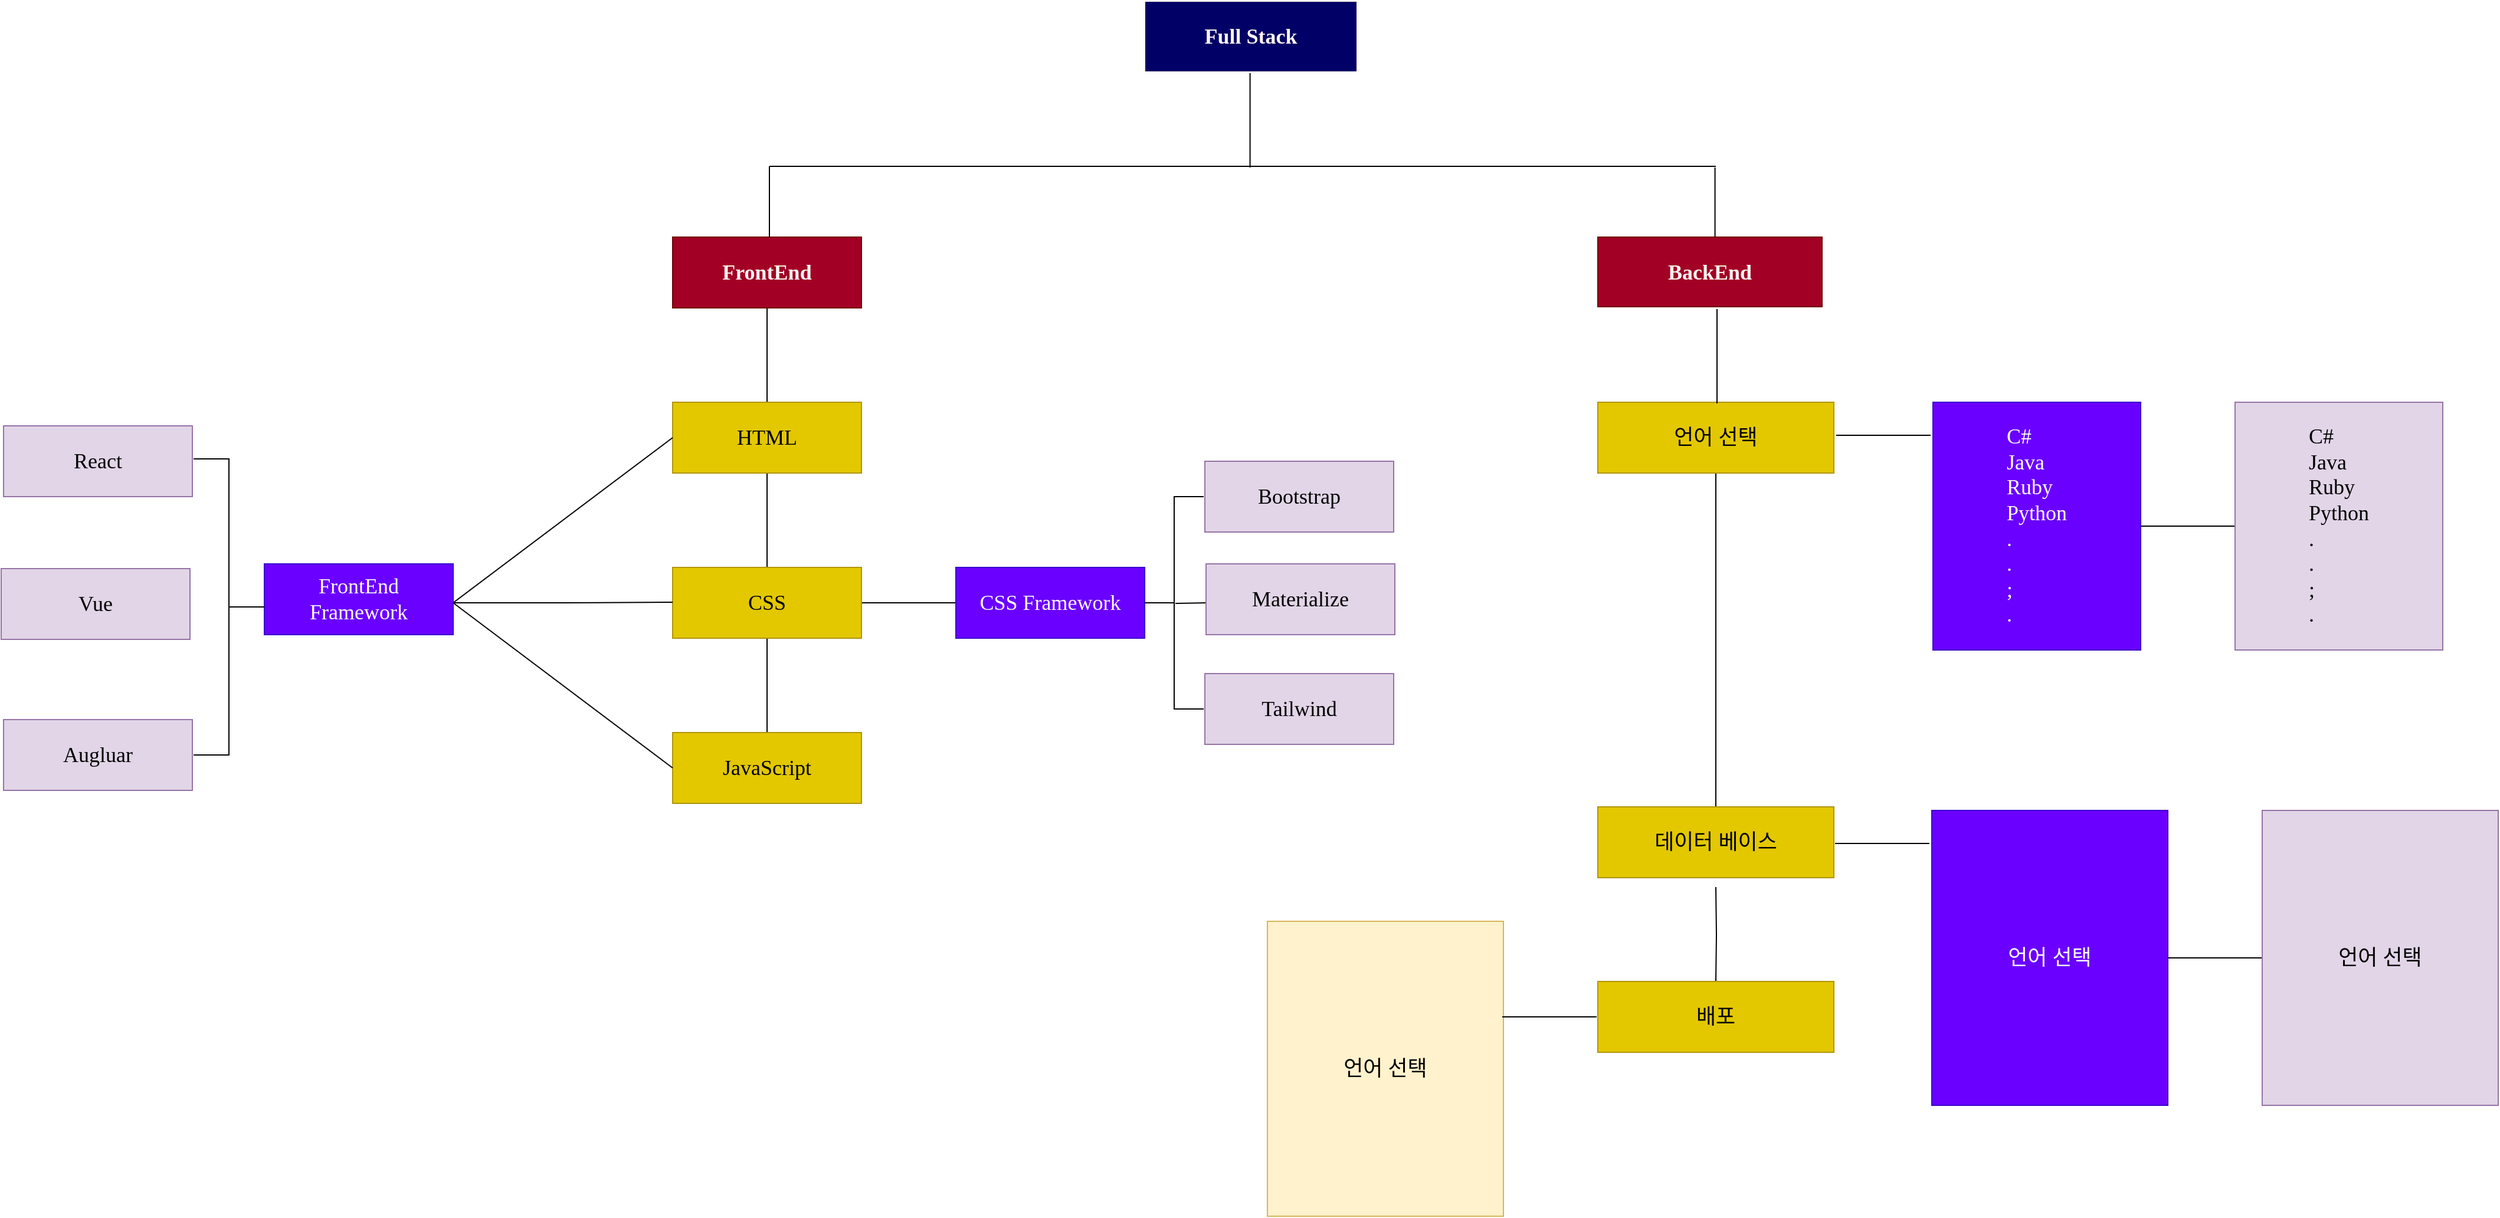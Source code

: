 <mxfile version="20.2.5" type="device"><diagram id="aKjk7XANK81VvIUcn2bu" name="페이지-1"><mxGraphModel dx="2858" dy="1134" grid="1" gridSize="10" guides="1" tooltips="1" connect="1" arrows="1" fold="1" page="1" pageScale="1" pageWidth="827" pageHeight="1169" math="0" shadow="0"><root><mxCell id="0"/><mxCell id="1" parent="0"/><mxCell id="5PSv23S-yrqf3vLl2GC1-1" value="&lt;font color=&quot;#fff4f2&quot; face=&quot;Comic Sans MS&quot; style=&quot;font-size: 18px;&quot;&gt;&lt;b&gt;Full Stack&lt;/b&gt;&lt;/font&gt;" style="rounded=0;whiteSpace=wrap;html=1;fillColor=#000066;strokeColor=#FFFBED;" parent="1" vertex="1"><mxGeometry x="586" y="120" width="180" height="60" as="geometry"/></mxCell><mxCell id="H3toi9bzBC9ThunJ7f-J-1" value="" style="endArrow=none;html=1;rounded=0;fontFamily=Comic Sans MS;fontSize=18;" parent="1" edge="1"><mxGeometry width="50" height="50" relative="1" as="geometry"><mxPoint x="675.29" y="261" as="sourcePoint"/><mxPoint x="675.29" y="181" as="targetPoint"/></mxGeometry></mxCell><mxCell id="H3toi9bzBC9ThunJ7f-J-10" value="" style="edgeStyle=orthogonalEdgeStyle;rounded=0;orthogonalLoop=1;jettySize=auto;html=1;fontFamily=Comic Sans MS;fontSize=18;endArrow=none;endFill=0;" parent="1" source="H3toi9bzBC9ThunJ7f-J-2" target="H3toi9bzBC9ThunJ7f-J-9" edge="1"><mxGeometry relative="1" as="geometry"/></mxCell><mxCell id="H3toi9bzBC9ThunJ7f-J-2" value="&lt;b&gt;&lt;font color=&quot;#fff4f2&quot;&gt;FrontEnd&lt;/font&gt;&lt;/b&gt;" style="rounded=0;whiteSpace=wrap;html=1;fontFamily=Comic Sans MS;fontSize=18;strokeColor=#6F0000;fillColor=#a20025;fontColor=#ffffff;" parent="1" vertex="1"><mxGeometry x="186" y="320" width="160" height="60" as="geometry"/></mxCell><mxCell id="H3toi9bzBC9ThunJ7f-J-4" value="" style="endArrow=none;html=1;rounded=0;fontFamily=Comic Sans MS;fontSize=18;" parent="1" edge="1"><mxGeometry width="50" height="50" relative="1" as="geometry"><mxPoint x="268" y="260" as="sourcePoint"/><mxPoint x="1070" y="260" as="targetPoint"/></mxGeometry></mxCell><mxCell id="H3toi9bzBC9ThunJ7f-J-5" value="" style="endArrow=none;html=1;rounded=0;fontFamily=Comic Sans MS;fontSize=18;" parent="1" edge="1"><mxGeometry width="50" height="50" relative="1" as="geometry"><mxPoint x="268" y="320" as="sourcePoint"/><mxPoint x="268" y="260" as="targetPoint"/></mxGeometry></mxCell><mxCell id="H3toi9bzBC9ThunJ7f-J-6" value="" style="endArrow=none;html=1;rounded=0;fontFamily=Comic Sans MS;fontSize=18;" parent="1" edge="1"><mxGeometry width="50" height="50" relative="1" as="geometry"><mxPoint x="1069.29" y="321" as="sourcePoint"/><mxPoint x="1069.29" y="261" as="targetPoint"/></mxGeometry></mxCell><mxCell id="H3toi9bzBC9ThunJ7f-J-7" value="&lt;b&gt;&lt;font color=&quot;#fff4f2&quot;&gt;BackEnd&lt;/font&gt;&lt;/b&gt;" style="rounded=0;whiteSpace=wrap;html=1;fontFamily=Comic Sans MS;fontSize=18;fillColor=#a20025;strokeColor=#6F0000;fontColor=#ffffff;" parent="1" vertex="1"><mxGeometry x="970" y="320" width="190" height="59" as="geometry"/></mxCell><mxCell id="H3toi9bzBC9ThunJ7f-J-12" value="" style="edgeStyle=orthogonalEdgeStyle;rounded=0;orthogonalLoop=1;jettySize=auto;html=1;fontFamily=Comic Sans MS;fontSize=18;endArrow=none;endFill=0;" parent="1" source="H3toi9bzBC9ThunJ7f-J-9" target="H3toi9bzBC9ThunJ7f-J-11" edge="1"><mxGeometry relative="1" as="geometry"/></mxCell><mxCell id="H3toi9bzBC9ThunJ7f-J-9" value="HTML" style="rounded=0;whiteSpace=wrap;html=1;fontFamily=Comic Sans MS;fontSize=18;fillColor=#e3c800;strokeColor=#B09500;fontColor=#000000;" parent="1" vertex="1"><mxGeometry x="186" y="460" width="160" height="60" as="geometry"/></mxCell><mxCell id="H3toi9bzBC9ThunJ7f-J-14" value="" style="edgeStyle=orthogonalEdgeStyle;rounded=0;orthogonalLoop=1;jettySize=auto;html=1;fontFamily=Comic Sans MS;fontSize=18;endArrow=none;endFill=0;" parent="1" source="H3toi9bzBC9ThunJ7f-J-11" target="H3toi9bzBC9ThunJ7f-J-13" edge="1"><mxGeometry relative="1" as="geometry"/></mxCell><mxCell id="H3toi9bzBC9ThunJ7f-J-16" value="" style="edgeStyle=orthogonalEdgeStyle;rounded=0;orthogonalLoop=1;jettySize=auto;html=1;fontFamily=Comic Sans MS;fontSize=18;endArrow=none;endFill=0;" parent="1" source="H3toi9bzBC9ThunJ7f-J-11" target="H3toi9bzBC9ThunJ7f-J-15" edge="1"><mxGeometry relative="1" as="geometry"/></mxCell><mxCell id="H3toi9bzBC9ThunJ7f-J-11" value="CSS" style="rounded=0;whiteSpace=wrap;html=1;fontFamily=Comic Sans MS;fontSize=18;fillColor=#e3c800;strokeColor=#B09500;fontColor=#000000;" parent="1" vertex="1"><mxGeometry x="186" y="600" width="160" height="60" as="geometry"/></mxCell><mxCell id="H3toi9bzBC9ThunJ7f-J-13" value="JavaScript" style="rounded=0;whiteSpace=wrap;html=1;fontFamily=Comic Sans MS;fontSize=18;fillColor=#e3c800;strokeColor=#B09500;fontColor=#000000;" parent="1" vertex="1"><mxGeometry x="186" y="740" width="160" height="60" as="geometry"/></mxCell><mxCell id="H3toi9bzBC9ThunJ7f-J-15" value="&lt;font color=&quot;#ffffff&quot;&gt;CSS Framework&lt;/font&gt;" style="rounded=0;whiteSpace=wrap;html=1;fontFamily=Comic Sans MS;fontSize=18;strokeColor=#3700CC;fillColor=#6a00ff;fontColor=#ffffff;" parent="1" vertex="1"><mxGeometry x="426" y="600" width="160" height="60" as="geometry"/></mxCell><mxCell id="H3toi9bzBC9ThunJ7f-J-17" value="Bootstrap" style="rounded=0;whiteSpace=wrap;html=1;fontFamily=Comic Sans MS;fontSize=18;fillColor=#e1d5e7;strokeColor=#9673a6;" parent="1" vertex="1"><mxGeometry x="637" y="510" width="160" height="60" as="geometry"/></mxCell><mxCell id="H3toi9bzBC9ThunJ7f-J-23" value="Tailwind" style="rounded=0;whiteSpace=wrap;html=1;fontFamily=Comic Sans MS;fontSize=18;fillColor=#e1d5e7;strokeColor=#9673a6;" parent="1" vertex="1"><mxGeometry x="637" y="690" width="160" height="60" as="geometry"/></mxCell><mxCell id="H3toi9bzBC9ThunJ7f-J-25" value="" style="strokeWidth=1;html=1;shape=mxgraph.flowchart.annotation_2;align=left;labelPosition=right;pointerEvents=1;fontFamily=Comic Sans MS;fontSize=18;" parent="1" vertex="1"><mxGeometry x="586" y="540" width="50" height="180" as="geometry"/></mxCell><mxCell id="H3toi9bzBC9ThunJ7f-J-27" value="" style="endArrow=none;html=1;rounded=0;fontFamily=Comic Sans MS;fontSize=18;" parent="1" edge="1"><mxGeometry width="50" height="50" relative="1" as="geometry"><mxPoint x="612" y="630.5" as="sourcePoint"/><mxPoint x="640" y="630" as="targetPoint"/></mxGeometry></mxCell><mxCell id="H3toi9bzBC9ThunJ7f-J-28" style="edgeStyle=orthogonalEdgeStyle;rounded=0;orthogonalLoop=1;jettySize=auto;html=1;exitX=0.5;exitY=1;exitDx=0;exitDy=0;fontFamily=Comic Sans MS;fontSize=18;endArrow=none;endFill=0;" parent="1" source="H3toi9bzBC9ThunJ7f-J-17" target="H3toi9bzBC9ThunJ7f-J-17" edge="1"><mxGeometry relative="1" as="geometry"/></mxCell><mxCell id="H3toi9bzBC9ThunJ7f-J-29" value="Materialize" style="rounded=0;whiteSpace=wrap;html=1;fontFamily=Comic Sans MS;fontSize=18;fillColor=#e1d5e7;strokeColor=#9673a6;" parent="1" vertex="1"><mxGeometry x="638" y="597" width="160" height="60" as="geometry"/></mxCell><mxCell id="H3toi9bzBC9ThunJ7f-J-31" value="" style="edgeStyle=orthogonalEdgeStyle;rounded=0;orthogonalLoop=1;jettySize=auto;html=1;fontFamily=Comic Sans MS;fontSize=18;endArrow=none;endFill=0;" parent="1" edge="1"><mxGeometry relative="1" as="geometry"><mxPoint y="630" as="sourcePoint"/><mxPoint x="186" y="629.5" as="targetPoint"/><Array as="points"><mxPoint x="93" y="630"/></Array></mxGeometry></mxCell><mxCell id="H3toi9bzBC9ThunJ7f-J-34" value="" style="endArrow=none;html=1;rounded=0;fontFamily=Comic Sans MS;fontSize=18;entryX=0;entryY=0.5;entryDx=0;entryDy=0;" parent="1" target="H3toi9bzBC9ThunJ7f-J-9" edge="1"><mxGeometry width="50" height="50" relative="1" as="geometry"><mxPoint y="630" as="sourcePoint"/><mxPoint x="160" y="510" as="targetPoint"/></mxGeometry></mxCell><mxCell id="H3toi9bzBC9ThunJ7f-J-35" value="" style="endArrow=none;html=1;rounded=0;fontFamily=Comic Sans MS;fontSize=18;entryX=0;entryY=0.5;entryDx=0;entryDy=0;" parent="1" target="H3toi9bzBC9ThunJ7f-J-13" edge="1"><mxGeometry width="50" height="50" relative="1" as="geometry"><mxPoint y="630" as="sourcePoint"/><mxPoint x="180" y="770" as="targetPoint"/></mxGeometry></mxCell><mxCell id="H3toi9bzBC9ThunJ7f-J-36" value="&lt;font color=&quot;#ffffff&quot;&gt;FrontEnd&lt;br&gt;Framework&lt;/font&gt;" style="rounded=0;whiteSpace=wrap;html=1;fontFamily=Comic Sans MS;fontSize=18;fillColor=#6a00ff;strokeColor=#3700CC;fontColor=#ffffff;" parent="1" vertex="1"><mxGeometry x="-160" y="597" width="160" height="60" as="geometry"/></mxCell><mxCell id="H3toi9bzBC9ThunJ7f-J-37" value="React" style="rounded=0;whiteSpace=wrap;html=1;fontFamily=Comic Sans MS;fontSize=18;fillColor=#e1d5e7;strokeColor=#9673a6;" parent="1" vertex="1"><mxGeometry x="-381" y="480" width="160" height="60" as="geometry"/></mxCell><mxCell id="H3toi9bzBC9ThunJ7f-J-38" value="Vue" style="rounded=0;whiteSpace=wrap;html=1;fontFamily=Comic Sans MS;fontSize=18;fillColor=#e1d5e7;strokeColor=#9673a6;" parent="1" vertex="1"><mxGeometry x="-383" y="601" width="160" height="60" as="geometry"/></mxCell><mxCell id="H3toi9bzBC9ThunJ7f-J-39" value="Augluar" style="rounded=0;whiteSpace=wrap;html=1;fontFamily=Comic Sans MS;fontSize=18;fillColor=#e1d5e7;strokeColor=#9673a6;" parent="1" vertex="1"><mxGeometry x="-381" y="729" width="160" height="60" as="geometry"/></mxCell><mxCell id="H3toi9bzBC9ThunJ7f-J-42" value="" style="strokeWidth=1;html=1;shape=mxgraph.flowchart.annotation_2;align=left;labelPosition=right;pointerEvents=1;fontFamily=Comic Sans MS;fontSize=18;rotation=-180;" parent="1" vertex="1"><mxGeometry x="-220" y="508" width="60" height="251" as="geometry"/></mxCell><mxCell id="wKWuRjCBXyUb5KpjWZxh-6" value="" style="edgeStyle=orthogonalEdgeStyle;rounded=0;orthogonalLoop=1;jettySize=auto;html=1;fontColor=#FFFFFF;endArrow=none;endFill=0;" edge="1" parent="1" source="wKWuRjCBXyUb5KpjWZxh-3" target="wKWuRjCBXyUb5KpjWZxh-5"><mxGeometry relative="1" as="geometry"/></mxCell><mxCell id="wKWuRjCBXyUb5KpjWZxh-3" value="언어 선택" style="whiteSpace=wrap;html=1;fontSize=18;fontFamily=Comic Sans MS;fillColor=#e3c800;strokeColor=#B09500;rounded=0;fontColor=#000000;" vertex="1" parent="1"><mxGeometry x="970" y="460" width="200" height="60" as="geometry"/></mxCell><mxCell id="wKWuRjCBXyUb5KpjWZxh-10" value="" style="edgeStyle=orthogonalEdgeStyle;rounded=0;orthogonalLoop=1;jettySize=auto;html=1;fontColor=#FFFFFF;endArrow=none;endFill=0;" edge="1" parent="1" target="wKWuRjCBXyUb5KpjWZxh-9"><mxGeometry relative="1" as="geometry"><mxPoint x="1070" y="871" as="sourcePoint"/></mxGeometry></mxCell><mxCell id="wKWuRjCBXyUb5KpjWZxh-5" value="데이터 베이스" style="whiteSpace=wrap;html=1;fontSize=18;fontFamily=Comic Sans MS;rounded=0;fillColor=#e3c800;strokeColor=#B09500;fontColor=#000000;" vertex="1" parent="1"><mxGeometry x="970" y="803" width="200" height="60" as="geometry"/></mxCell><mxCell id="wKWuRjCBXyUb5KpjWZxh-8" value="" style="edgeStyle=orthogonalEdgeStyle;rounded=0;orthogonalLoop=1;jettySize=auto;html=1;fontColor=#FFFFFF;endArrow=none;endFill=0;" edge="1" parent="1"><mxGeometry relative="1" as="geometry"><mxPoint x="1071" y="381" as="sourcePoint"/><mxPoint x="1071" y="461" as="targetPoint"/></mxGeometry></mxCell><mxCell id="wKWuRjCBXyUb5KpjWZxh-9" value="배포" style="whiteSpace=wrap;html=1;fontSize=18;fontFamily=Comic Sans MS;rounded=0;fillColor=#e3c800;strokeColor=#B09500;fontColor=#000000;" vertex="1" parent="1"><mxGeometry x="970" y="951" width="200" height="60" as="geometry"/></mxCell><mxCell id="wKWuRjCBXyUb5KpjWZxh-23" value="" style="edgeStyle=orthogonalEdgeStyle;rounded=0;orthogonalLoop=1;jettySize=auto;html=1;fontFamily=Comic Sans MS;fontColor=#FFFFFF;endArrow=none;endFill=0;" edge="1" parent="1" source="wKWuRjCBXyUb5KpjWZxh-11" target="wKWuRjCBXyUb5KpjWZxh-22"><mxGeometry relative="1" as="geometry"/></mxCell><mxCell id="wKWuRjCBXyUb5KpjWZxh-11" value="&lt;div style=&quot;text-align: left;&quot;&gt;&lt;span style=&quot;background-color: initial;&quot;&gt;C#&lt;/span&gt;&lt;/div&gt;&lt;div style=&quot;text-align: left;&quot;&gt;&lt;span style=&quot;background-color: initial;&quot;&gt;Java&lt;/span&gt;&lt;/div&gt;&lt;div style=&quot;text-align: left;&quot;&gt;&lt;span style=&quot;background-color: initial;&quot;&gt;Ruby&lt;/span&gt;&lt;/div&gt;&lt;div style=&quot;text-align: left;&quot;&gt;&lt;span style=&quot;background-color: initial;&quot;&gt;Python&lt;/span&gt;&lt;/div&gt;&lt;div style=&quot;text-align: left;&quot;&gt;&lt;span style=&quot;background-color: initial;&quot;&gt;.&lt;/span&gt;&lt;/div&gt;&lt;div style=&quot;text-align: left;&quot;&gt;&lt;span style=&quot;background-color: initial;&quot;&gt;.&lt;/span&gt;&lt;/div&gt;&lt;div style=&quot;text-align: left;&quot;&gt;&lt;span style=&quot;background-color: initial;&quot;&gt;;&lt;/span&gt;&lt;/div&gt;&lt;div style=&quot;text-align: left;&quot;&gt;&lt;span style=&quot;background-color: initial;&quot;&gt;.&lt;/span&gt;&lt;/div&gt;" style="whiteSpace=wrap;html=1;fontSize=18;fontFamily=Comic Sans MS;fillColor=#6a00ff;strokeColor=#3700CC;rounded=0;fontColor=#ffffff;" vertex="1" parent="1"><mxGeometry x="1254" y="460" width="176" height="210" as="geometry"/></mxCell><mxCell id="wKWuRjCBXyUb5KpjWZxh-14" value="" style="edgeStyle=orthogonalEdgeStyle;rounded=0;orthogonalLoop=1;jettySize=auto;html=1;fontColor=#FFFFFF;endArrow=none;endFill=0;" edge="1" parent="1"><mxGeometry relative="1" as="geometry"><mxPoint x="1172" y="488" as="sourcePoint"/><mxPoint x="1252" y="488" as="targetPoint"/></mxGeometry></mxCell><mxCell id="wKWuRjCBXyUb5KpjWZxh-16" value="" style="edgeStyle=orthogonalEdgeStyle;rounded=0;orthogonalLoop=1;jettySize=auto;html=1;fontColor=#FFFFFF;endArrow=none;endFill=0;" edge="1" parent="1" source="wKWuRjCBXyUb5KpjWZxh-17" target="wKWuRjCBXyUb5KpjWZxh-18"><mxGeometry relative="1" as="geometry"/></mxCell><mxCell id="wKWuRjCBXyUb5KpjWZxh-17" value="언어 선택" style="whiteSpace=wrap;html=1;fontSize=18;fontFamily=Comic Sans MS;fillColor=#6a00ff;strokeColor=#3700CC;rounded=0;fontColor=#ffffff;" vertex="1" parent="1"><mxGeometry x="1253" y="806" width="200" height="250" as="geometry"/></mxCell><mxCell id="wKWuRjCBXyUb5KpjWZxh-18" value="언어 선택" style="whiteSpace=wrap;html=1;fontSize=18;fontFamily=Comic Sans MS;fillColor=#e1d5e7;strokeColor=#9673a6;rounded=0;" vertex="1" parent="1"><mxGeometry x="1533" y="806" width="200" height="250" as="geometry"/></mxCell><mxCell id="wKWuRjCBXyUb5KpjWZxh-19" value="" style="edgeStyle=orthogonalEdgeStyle;rounded=0;orthogonalLoop=1;jettySize=auto;html=1;fontColor=#FFFFFF;endArrow=none;endFill=0;" edge="1" parent="1"><mxGeometry relative="1" as="geometry"><mxPoint x="1171" y="834" as="sourcePoint"/><mxPoint x="1251" y="834" as="targetPoint"/></mxGeometry></mxCell><mxCell id="wKWuRjCBXyUb5KpjWZxh-20" value="언어 선택" style="whiteSpace=wrap;html=1;fontSize=18;fontFamily=Comic Sans MS;fillColor=#fff2cc;strokeColor=#d6b656;rounded=0;" vertex="1" parent="1"><mxGeometry x="690" y="900" width="200" height="250" as="geometry"/></mxCell><mxCell id="wKWuRjCBXyUb5KpjWZxh-21" value="" style="edgeStyle=orthogonalEdgeStyle;rounded=0;orthogonalLoop=1;jettySize=auto;html=1;fontColor=#FFFFFF;endArrow=none;endFill=0;" edge="1" parent="1"><mxGeometry relative="1" as="geometry"><mxPoint x="889" y="981" as="sourcePoint"/><mxPoint x="969" y="981" as="targetPoint"/></mxGeometry></mxCell><mxCell id="wKWuRjCBXyUb5KpjWZxh-22" value="&lt;div style=&quot;text-align: left;&quot;&gt;&lt;span style=&quot;background-color: initial;&quot;&gt;C#&lt;/span&gt;&lt;/div&gt;&lt;div style=&quot;text-align: left;&quot;&gt;&lt;span style=&quot;background-color: initial;&quot;&gt;Java&lt;/span&gt;&lt;/div&gt;&lt;div style=&quot;text-align: left;&quot;&gt;&lt;span style=&quot;background-color: initial;&quot;&gt;Ruby&lt;/span&gt;&lt;/div&gt;&lt;div style=&quot;text-align: left;&quot;&gt;&lt;span style=&quot;background-color: initial;&quot;&gt;Python&lt;/span&gt;&lt;/div&gt;&lt;div style=&quot;text-align: left;&quot;&gt;&lt;span style=&quot;background-color: initial;&quot;&gt;.&lt;/span&gt;&lt;/div&gt;&lt;div style=&quot;text-align: left;&quot;&gt;&lt;span style=&quot;background-color: initial;&quot;&gt;.&lt;/span&gt;&lt;/div&gt;&lt;div style=&quot;text-align: left;&quot;&gt;&lt;span style=&quot;background-color: initial;&quot;&gt;;&lt;/span&gt;&lt;/div&gt;&lt;div style=&quot;text-align: left;&quot;&gt;&lt;span style=&quot;background-color: initial;&quot;&gt;.&lt;/span&gt;&lt;/div&gt;" style="whiteSpace=wrap;html=1;fontSize=18;fontFamily=Comic Sans MS;fillColor=#e1d5e7;strokeColor=#9673a6;rounded=0;" vertex="1" parent="1"><mxGeometry x="1510" y="460" width="176" height="210" as="geometry"/></mxCell></root></mxGraphModel></diagram></mxfile>